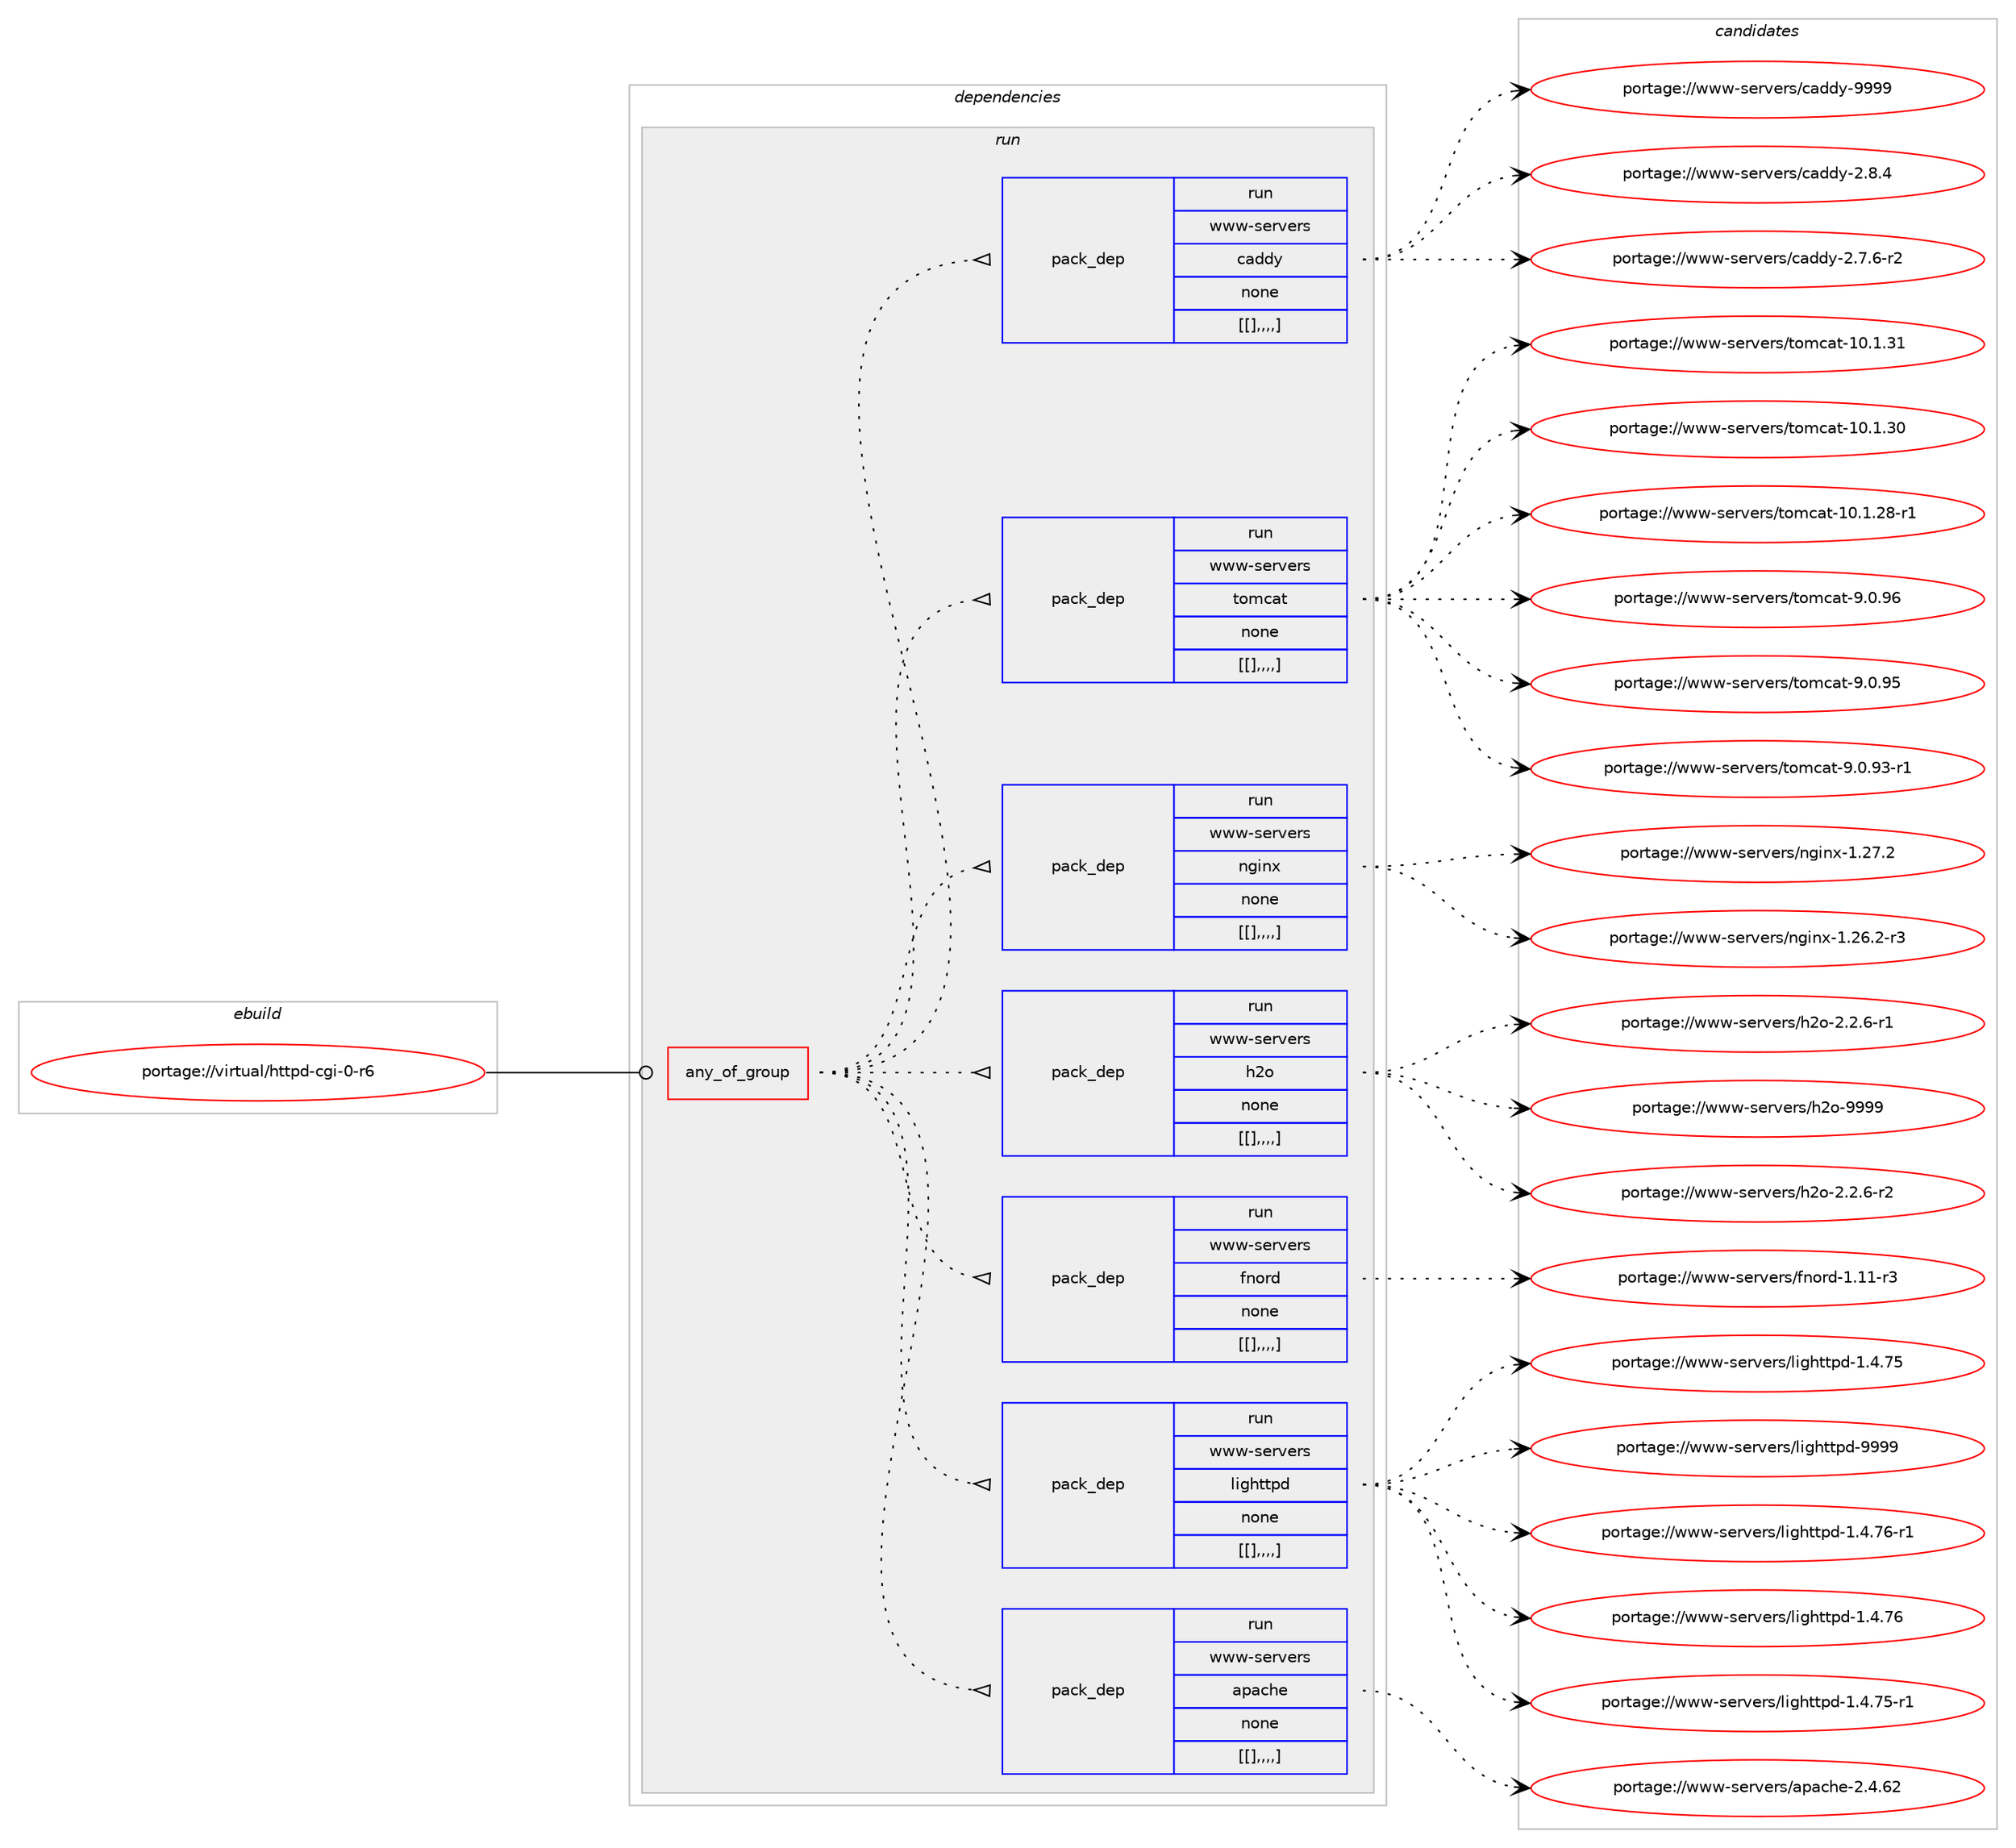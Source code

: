 digraph prolog {

# *************
# Graph options
# *************

newrank=true;
concentrate=true;
compound=true;
graph [rankdir=LR,fontname=Helvetica,fontsize=10,ranksep=1.5];#, ranksep=2.5, nodesep=0.2];
edge  [arrowhead=vee];
node  [fontname=Helvetica,fontsize=10];

# **********
# The ebuild
# **********

subgraph cluster_leftcol {
color=gray;
label=<<i>ebuild</i>>;
id [label="portage://virtual/httpd-cgi-0-r6", color=red, width=4, href="../virtual/httpd-cgi-0-r6.svg"];
}

# ****************
# The dependencies
# ****************

subgraph cluster_midcol {
color=gray;
label=<<i>dependencies</i>>;
subgraph cluster_compile {
fillcolor="#eeeeee";
style=filled;
label=<<i>compile</i>>;
}
subgraph cluster_compileandrun {
fillcolor="#eeeeee";
style=filled;
label=<<i>compile and run</i>>;
}
subgraph cluster_run {
fillcolor="#eeeeee";
style=filled;
label=<<i>run</i>>;
subgraph any21 {
dependency1450 [label=<<TABLE BORDER="0" CELLBORDER="1" CELLSPACING="0" CELLPADDING="4"><TR><TD CELLPADDING="10">any_of_group</TD></TR></TABLE>>, shape=none, color=red];subgraph pack1145 {
dependency1451 [label=<<TABLE BORDER="0" CELLBORDER="1" CELLSPACING="0" CELLPADDING="4" WIDTH="220"><TR><TD ROWSPAN="6" CELLPADDING="30">pack_dep</TD></TR><TR><TD WIDTH="110">run</TD></TR><TR><TD>www-servers</TD></TR><TR><TD>apache</TD></TR><TR><TD>none</TD></TR><TR><TD>[[],,,,]</TD></TR></TABLE>>, shape=none, color=blue];
}
dependency1450:e -> dependency1451:w [weight=20,style="dotted",arrowhead="oinv"];
subgraph pack1146 {
dependency1452 [label=<<TABLE BORDER="0" CELLBORDER="1" CELLSPACING="0" CELLPADDING="4" WIDTH="220"><TR><TD ROWSPAN="6" CELLPADDING="30">pack_dep</TD></TR><TR><TD WIDTH="110">run</TD></TR><TR><TD>www-servers</TD></TR><TR><TD>lighttpd</TD></TR><TR><TD>none</TD></TR><TR><TD>[[],,,,]</TD></TR></TABLE>>, shape=none, color=blue];
}
dependency1450:e -> dependency1452:w [weight=20,style="dotted",arrowhead="oinv"];
subgraph pack1147 {
dependency1453 [label=<<TABLE BORDER="0" CELLBORDER="1" CELLSPACING="0" CELLPADDING="4" WIDTH="220"><TR><TD ROWSPAN="6" CELLPADDING="30">pack_dep</TD></TR><TR><TD WIDTH="110">run</TD></TR><TR><TD>www-servers</TD></TR><TR><TD>fnord</TD></TR><TR><TD>none</TD></TR><TR><TD>[[],,,,]</TD></TR></TABLE>>, shape=none, color=blue];
}
dependency1450:e -> dependency1453:w [weight=20,style="dotted",arrowhead="oinv"];
subgraph pack1148 {
dependency1454 [label=<<TABLE BORDER="0" CELLBORDER="1" CELLSPACING="0" CELLPADDING="4" WIDTH="220"><TR><TD ROWSPAN="6" CELLPADDING="30">pack_dep</TD></TR><TR><TD WIDTH="110">run</TD></TR><TR><TD>www-servers</TD></TR><TR><TD>h2o</TD></TR><TR><TD>none</TD></TR><TR><TD>[[],,,,]</TD></TR></TABLE>>, shape=none, color=blue];
}
dependency1450:e -> dependency1454:w [weight=20,style="dotted",arrowhead="oinv"];
subgraph pack1149 {
dependency1455 [label=<<TABLE BORDER="0" CELLBORDER="1" CELLSPACING="0" CELLPADDING="4" WIDTH="220"><TR><TD ROWSPAN="6" CELLPADDING="30">pack_dep</TD></TR><TR><TD WIDTH="110">run</TD></TR><TR><TD>www-servers</TD></TR><TR><TD>nginx</TD></TR><TR><TD>none</TD></TR><TR><TD>[[],,,,]</TD></TR></TABLE>>, shape=none, color=blue];
}
dependency1450:e -> dependency1455:w [weight=20,style="dotted",arrowhead="oinv"];
subgraph pack1150 {
dependency1456 [label=<<TABLE BORDER="0" CELLBORDER="1" CELLSPACING="0" CELLPADDING="4" WIDTH="220"><TR><TD ROWSPAN="6" CELLPADDING="30">pack_dep</TD></TR><TR><TD WIDTH="110">run</TD></TR><TR><TD>www-servers</TD></TR><TR><TD>tomcat</TD></TR><TR><TD>none</TD></TR><TR><TD>[[],,,,]</TD></TR></TABLE>>, shape=none, color=blue];
}
dependency1450:e -> dependency1456:w [weight=20,style="dotted",arrowhead="oinv"];
subgraph pack1151 {
dependency1457 [label=<<TABLE BORDER="0" CELLBORDER="1" CELLSPACING="0" CELLPADDING="4" WIDTH="220"><TR><TD ROWSPAN="6" CELLPADDING="30">pack_dep</TD></TR><TR><TD WIDTH="110">run</TD></TR><TR><TD>www-servers</TD></TR><TR><TD>caddy</TD></TR><TR><TD>none</TD></TR><TR><TD>[[],,,,]</TD></TR></TABLE>>, shape=none, color=blue];
}
dependency1450:e -> dependency1457:w [weight=20,style="dotted",arrowhead="oinv"];
}
id:e -> dependency1450:w [weight=20,style="solid",arrowhead="odot"];
}
}

# **************
# The candidates
# **************

subgraph cluster_choices {
rank=same;
color=gray;
label=<<i>candidates</i>>;

subgraph choice1145 {
color=black;
nodesep=1;
choice119119119451151011141181011141154797112979910410145504652465450 [label="portage://www-servers/apache-2.4.62", color=red, width=4,href="../www-servers/apache-2.4.62.svg"];
dependency1451:e -> choice119119119451151011141181011141154797112979910410145504652465450:w [style=dotted,weight="100"];
}
subgraph choice1146 {
color=black;
nodesep=1;
choice11911911945115101114118101114115471081051031041161161121004557575757 [label="portage://www-servers/lighttpd-9999", color=red, width=4,href="../www-servers/lighttpd-9999.svg"];
choice1191191194511510111411810111411547108105103104116116112100454946524655544511449 [label="portage://www-servers/lighttpd-1.4.76-r1", color=red, width=4,href="../www-servers/lighttpd-1.4.76-r1.svg"];
choice119119119451151011141181011141154710810510310411611611210045494652465554 [label="portage://www-servers/lighttpd-1.4.76", color=red, width=4,href="../www-servers/lighttpd-1.4.76.svg"];
choice1191191194511510111411810111411547108105103104116116112100454946524655534511449 [label="portage://www-servers/lighttpd-1.4.75-r1", color=red, width=4,href="../www-servers/lighttpd-1.4.75-r1.svg"];
choice119119119451151011141181011141154710810510310411611611210045494652465553 [label="portage://www-servers/lighttpd-1.4.75", color=red, width=4,href="../www-servers/lighttpd-1.4.75.svg"];
dependency1452:e -> choice11911911945115101114118101114115471081051031041161161121004557575757:w [style=dotted,weight="100"];
dependency1452:e -> choice1191191194511510111411810111411547108105103104116116112100454946524655544511449:w [style=dotted,weight="100"];
dependency1452:e -> choice119119119451151011141181011141154710810510310411611611210045494652465554:w [style=dotted,weight="100"];
dependency1452:e -> choice1191191194511510111411810111411547108105103104116116112100454946524655534511449:w [style=dotted,weight="100"];
dependency1452:e -> choice119119119451151011141181011141154710810510310411611611210045494652465553:w [style=dotted,weight="100"];
}
subgraph choice1147 {
color=black;
nodesep=1;
choice119119119451151011141181011141154710211011111410045494649494511451 [label="portage://www-servers/fnord-1.11-r3", color=red, width=4,href="../www-servers/fnord-1.11-r3.svg"];
dependency1453:e -> choice119119119451151011141181011141154710211011111410045494649494511451:w [style=dotted,weight="100"];
}
subgraph choice1148 {
color=black;
nodesep=1;
choice1191191194511510111411810111411547104501114557575757 [label="portage://www-servers/h2o-9999", color=red, width=4,href="../www-servers/h2o-9999.svg"];
choice1191191194511510111411810111411547104501114550465046544511450 [label="portage://www-servers/h2o-2.2.6-r2", color=red, width=4,href="../www-servers/h2o-2.2.6-r2.svg"];
choice1191191194511510111411810111411547104501114550465046544511449 [label="portage://www-servers/h2o-2.2.6-r1", color=red, width=4,href="../www-servers/h2o-2.2.6-r1.svg"];
dependency1454:e -> choice1191191194511510111411810111411547104501114557575757:w [style=dotted,weight="100"];
dependency1454:e -> choice1191191194511510111411810111411547104501114550465046544511450:w [style=dotted,weight="100"];
dependency1454:e -> choice1191191194511510111411810111411547104501114550465046544511449:w [style=dotted,weight="100"];
}
subgraph choice1149 {
color=black;
nodesep=1;
choice119119119451151011141181011141154711010310511012045494650554650 [label="portage://www-servers/nginx-1.27.2", color=red, width=4,href="../www-servers/nginx-1.27.2.svg"];
choice1191191194511510111411810111411547110103105110120454946505446504511451 [label="portage://www-servers/nginx-1.26.2-r3", color=red, width=4,href="../www-servers/nginx-1.26.2-r3.svg"];
dependency1455:e -> choice119119119451151011141181011141154711010310511012045494650554650:w [style=dotted,weight="100"];
dependency1455:e -> choice1191191194511510111411810111411547110103105110120454946505446504511451:w [style=dotted,weight="100"];
}
subgraph choice1150 {
color=black;
nodesep=1;
choice119119119451151011141181011141154711611110999971164549484649465149 [label="portage://www-servers/tomcat-10.1.31", color=red, width=4,href="../www-servers/tomcat-10.1.31.svg"];
choice119119119451151011141181011141154711611110999971164549484649465148 [label="portage://www-servers/tomcat-10.1.30", color=red, width=4,href="../www-servers/tomcat-10.1.30.svg"];
choice1191191194511510111411810111411547116111109999711645494846494650564511449 [label="portage://www-servers/tomcat-10.1.28-r1", color=red, width=4,href="../www-servers/tomcat-10.1.28-r1.svg"];
choice1191191194511510111411810111411547116111109999711645574648465754 [label="portage://www-servers/tomcat-9.0.96", color=red, width=4,href="../www-servers/tomcat-9.0.96.svg"];
choice1191191194511510111411810111411547116111109999711645574648465753 [label="portage://www-servers/tomcat-9.0.95", color=red, width=4,href="../www-servers/tomcat-9.0.95.svg"];
choice11911911945115101114118101114115471161111099997116455746484657514511449 [label="portage://www-servers/tomcat-9.0.93-r1", color=red, width=4,href="../www-servers/tomcat-9.0.93-r1.svg"];
dependency1456:e -> choice119119119451151011141181011141154711611110999971164549484649465149:w [style=dotted,weight="100"];
dependency1456:e -> choice119119119451151011141181011141154711611110999971164549484649465148:w [style=dotted,weight="100"];
dependency1456:e -> choice1191191194511510111411810111411547116111109999711645494846494650564511449:w [style=dotted,weight="100"];
dependency1456:e -> choice1191191194511510111411810111411547116111109999711645574648465754:w [style=dotted,weight="100"];
dependency1456:e -> choice1191191194511510111411810111411547116111109999711645574648465753:w [style=dotted,weight="100"];
dependency1456:e -> choice11911911945115101114118101114115471161111099997116455746484657514511449:w [style=dotted,weight="100"];
}
subgraph choice1151 {
color=black;
nodesep=1;
choice119119119451151011141181011141154799971001001214557575757 [label="portage://www-servers/caddy-9999", color=red, width=4,href="../www-servers/caddy-9999.svg"];
choice11911911945115101114118101114115479997100100121455046564652 [label="portage://www-servers/caddy-2.8.4", color=red, width=4,href="../www-servers/caddy-2.8.4.svg"];
choice119119119451151011141181011141154799971001001214550465546544511450 [label="portage://www-servers/caddy-2.7.6-r2", color=red, width=4,href="../www-servers/caddy-2.7.6-r2.svg"];
dependency1457:e -> choice119119119451151011141181011141154799971001001214557575757:w [style=dotted,weight="100"];
dependency1457:e -> choice11911911945115101114118101114115479997100100121455046564652:w [style=dotted,weight="100"];
dependency1457:e -> choice119119119451151011141181011141154799971001001214550465546544511450:w [style=dotted,weight="100"];
}
}

}
